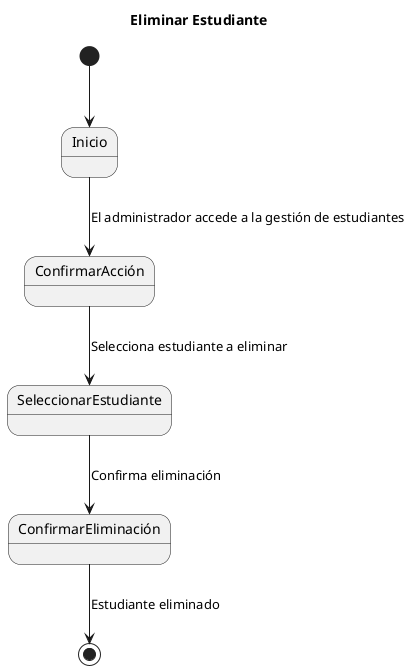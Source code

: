 @startuml
title Eliminar Estudiante

[*] --> Inicio

Inicio --> ConfirmarAcción : El administrador accede a la gestión de estudiantes
ConfirmarAcción --> SeleccionarEstudiante : Selecciona estudiante a eliminar
SeleccionarEstudiante --> ConfirmarEliminación : Confirma eliminación
ConfirmarEliminación --> [*] : Estudiante eliminado
@enduml
